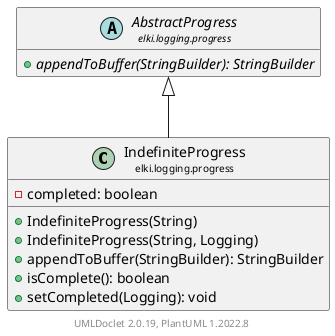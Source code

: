 @startuml
    remove .*\.(Instance|Par|Parameterizer|Factory)$
    set namespaceSeparator none
    hide empty fields
    hide empty methods

    class "<size:14>IndefiniteProgress\n<size:10>elki.logging.progress" as elki.logging.progress.IndefiniteProgress [[IndefiniteProgress.html]] {
        -completed: boolean
        +IndefiniteProgress(String)
        +IndefiniteProgress(String, Logging)
        +appendToBuffer(StringBuilder): StringBuilder
        +isComplete(): boolean
        +setCompleted(Logging): void
    }

    abstract class "<size:14>AbstractProgress\n<size:10>elki.logging.progress" as elki.logging.progress.AbstractProgress [[AbstractProgress.html]] {
        {abstract} +appendToBuffer(StringBuilder): StringBuilder
    }

    elki.logging.progress.AbstractProgress <|-- elki.logging.progress.IndefiniteProgress

    center footer UMLDoclet 2.0.19, PlantUML 1.2022.8
@enduml
